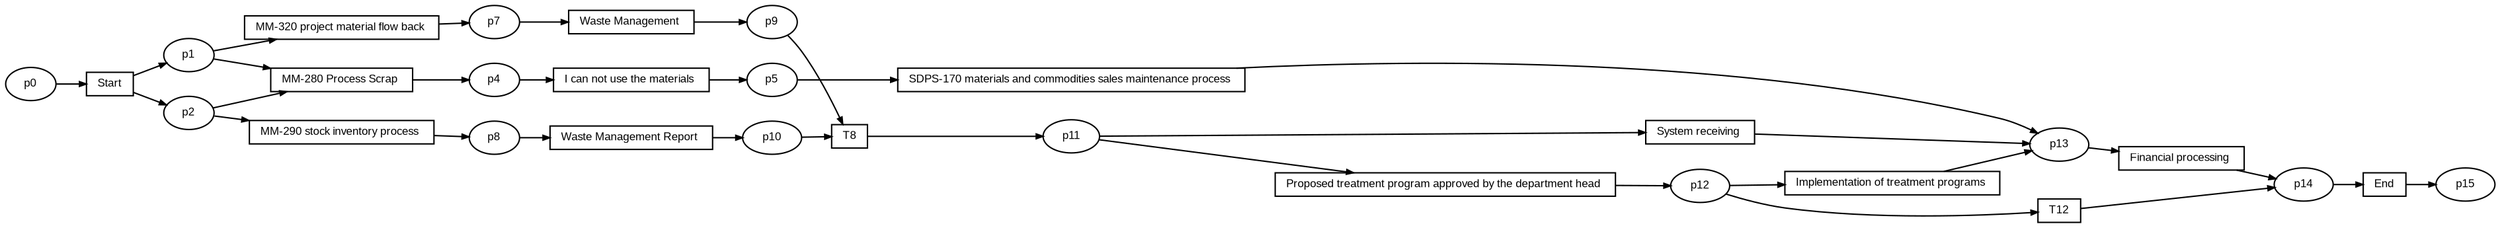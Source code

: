digraph G {ranksep=".3"; fontsize="8"; remincross=true; margin="0.0,0.0"; fontname="Arial";rankdir="LR"; 
edge [arrowsize="0.5"];
node [height=".2",width=".2",fontname="Arial",fontsize="8"];
t0 [shape="box",label="I can not use the materials "];
t1 [shape="box",label="MM-280 Process Scrap "];
t2 [shape="box",label="MM-290 stock inventory process "];
t3 [shape="box",label="End"];
t4 [shape="box",label="Financial processing "];
t5 [shape="box",label="T12"];
t6 [shape="box",label="Implementation of treatment programs "];
t7 [shape="box",label="Proposed treatment program approved by the department head "];
t8 [shape="box",label="MM-320 project material flow back "];
t9 [shape="box",label="Start"];
t10 [shape="box",label="System receiving "];
t11 [shape="box",label="T8"];
t12 [shape="box",label="Waste Management Report "];
t13 [shape="box",label="Waste Management "];
t14 [shape="box",label="SDPS-170 materials and commodities sales maintenance process "];
p0 [shape="oval",label="p12"];
p1 [shape="oval",label="p11"];
p2 [shape="oval",label="p10"];
p3 [shape="oval",label="p1"];
p4 [shape="oval",label="p0"];
p5 [shape="oval",label="p9"];
p6 [shape="oval",label="p8"];
p7 [shape="oval",label="p7"];
p8 [shape="oval",label="p5"];
p9 [shape="oval",label="p4"];
p10 [shape="oval",label="p2"];
p11 [shape="oval",label="p15"];
p12 [shape="oval",label="p14"];
p13 [shape="oval",label="p13"];
t14 -> p13[label=""];
t6 -> p13[label=""];
p0 -> t6[label=""];
t13 -> p5[label=""];
p0 -> t5[label=""];
p6 -> t12[label=""];
p13 -> t4[label=""];
p5 -> t11[label=""];
t9 -> p3[label=""];
p12 -> t3[label=""];
t8 -> p7[label=""];
t2 -> p6[label=""];
p2 -> t11[label=""];
t1 -> p9[label=""];
p1 -> t7[label=""];
p9 -> t0[label=""];
t0 -> p8[label=""];
p1 -> t10[label=""];
p8 -> t14[label=""];
p7 -> t13[label=""];
t5 -> p12[label=""];
t4 -> p12[label=""];
t3 -> p11[label=""];
t9 -> p10[label=""];
p4 -> t9[label=""];
p10 -> t2[label=""];
p3 -> t8[label=""];
t7 -> p0[label=""];
p3 -> t1[label=""];
p10 -> t1[label=""];
t12 -> p2[label=""];
t11 -> p1[label=""];
t10 -> p13[label=""];
}
